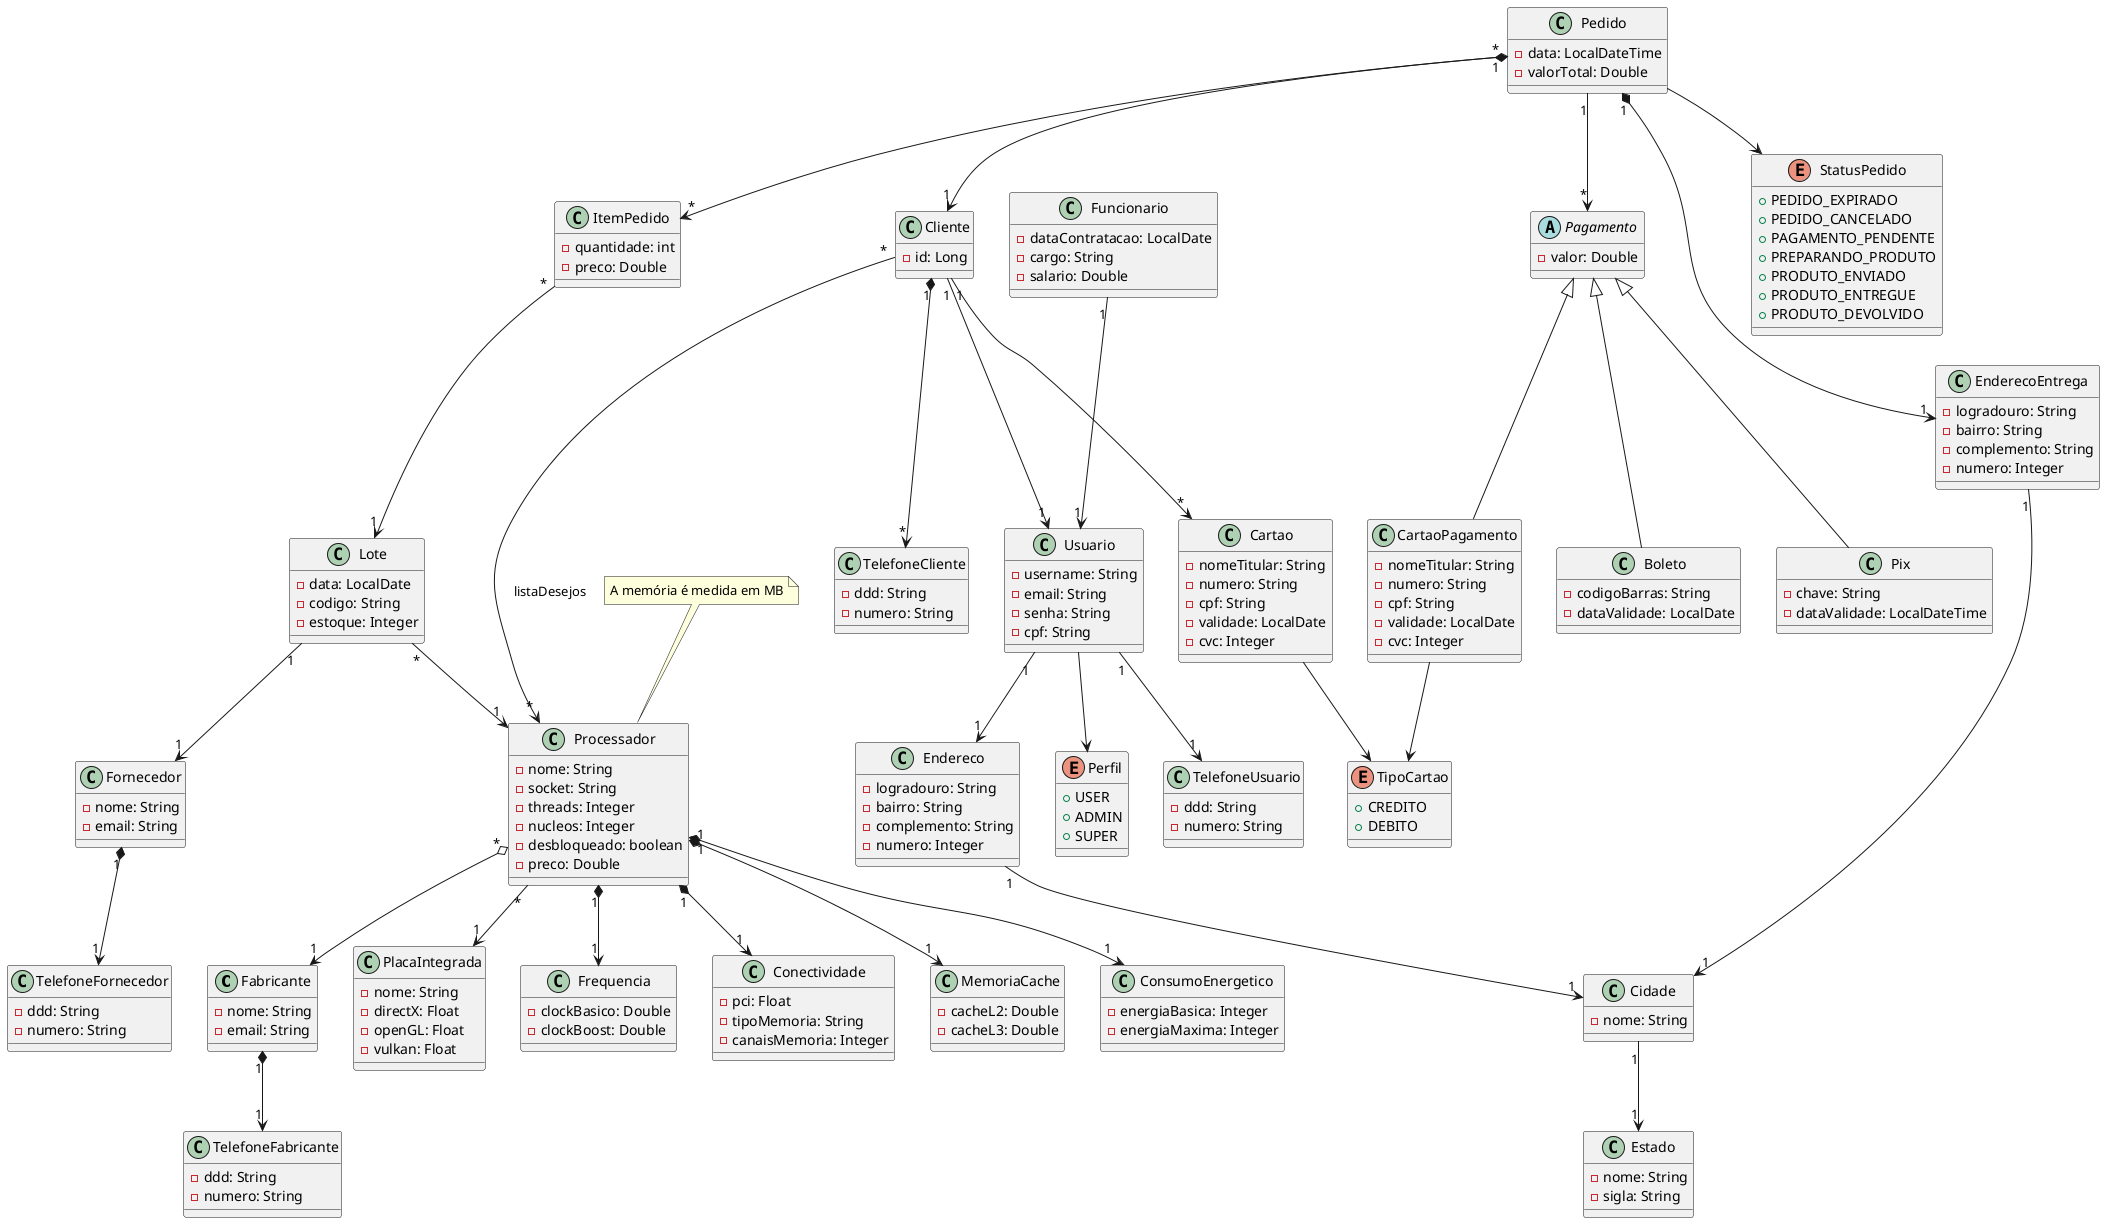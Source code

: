 @startuml

' CLASSES
class Fabricante {
    - nome: String
    - email: String
}

class Fornecedor {
    - nome: String
    - email: String
}

class Lote {
    - data: LocalDate
    - codigo: String
    - estoque: Integer
}

class Processador {
    - nome: String
    - socket: String
    - threads: Integer
    - nucleos: Integer
    - desbloqueado: boolean
    - preco: Double
}

class PlacaIntegrada {
    - nome: String
    - directX: Float
    - openGL: Float 
    - vulkan: Float 
}

class Usuario {
    - username: String
    - email: String
    - senha: String
    - cpf: String
}

class Cliente {
    - id: Long
}

class Funcionario {
    - dataContratacao: LocalDate
    - cargo: String
    - salario: Double
}

class Pedido {
    - data: LocalDateTime
    - valorTotal: Double
}

class ItemPedido {
    - quantidade: int
    - preco: Double
}

class Endereco {
    - logradouro: String
    - bairro: String
    - complemento: String
    - numero: Integer
}

class EnderecoEntrega {
    - logradouro: String
    - bairro: String
    - complemento: String
    - numero: Integer
}

abstract class Pagamento {
    - valor: Double 
}

class Pix extends Pagamento {
    - chave: String
    - dataValidade: LocalDateTime
}

class Boleto extends Pagamento {
    - codigoBarras: String 
    - dataValidade: LocalDate
}

class Cartao {
    - nomeTitular: String
    - numero: String
    - cpf: String
    - validade: LocalDate
    - cvc: Integer
}

class CartaoPagamento extends Pagamento {
    - nomeTitular: String
    - numero: String
    - cpf: String 
    - validade: LocalDate
    - cvc: Integer
}

class Frequencia {
    - clockBasico: Double 
    - clockBoost: Double 
}

class Conectividade {
    - pci: Float 
    - tipoMemoria: String 
    - canaisMemoria: Integer
}

class MemoriaCache {
    - cacheL2: Double 
    - cacheL3: Double 
}

class ConsumoEnergetico {
    - energiaBasica: Integer 
    - energiaMaxima: Integer
}

class TelefoneCliente {
    - ddd: String 
    - numero: String
}

class TelefoneFabricante {
    - ddd: String 
    - numero: String
}

class TelefoneFornecedor {
    - ddd: String
    - numero: String
}

class TelefoneUsuario {
    - ddd: String
    - numero: String
}

class Cidade {
    - nome: String
}

class Estado {
    - nome: String
    - sigla: String
}

enum StatusPedido {
    + PEDIDO_EXPIRADO
    + PEDIDO_CANCELADO
    + PAGAMENTO_PENDENTE
    + PREPARANDO_PRODUTO
    + PRODUTO_ENVIADO
    + PRODUTO_ENTREGUE
    + PRODUTO_DEVOLVIDO
}

enum TipoCartao {
    + CREDITO
    + DEBITO
}

enum Perfil {
    + USER
    + ADMIN
    + SUPER
}

' RELACIONAMENTOS
Processador "*" --> "1" PlacaIntegrada
Processador "*" o--> "1" Fabricante
Processador "1" *--> "1" Frequencia
Processador "1" *--> "1" Conectividade
Processador "1" *--> "1" MemoriaCache
Processador "1" *--> "1" ConsumoEnergetico

Fabricante "1" *--> "1" TelefoneFabricante

Fornecedor "1" *--> "1" TelefoneFornecedor

Lote "*" --> "1" Processador
Lote "1" --> "1" Fornecedor

Cliente "*" --> "*" Processador: listaDesejos
Cliente "1" *--> "*" TelefoneCliente
Cliente "1" --> "1" Usuario
Cliente "1" --> "*" Cartao

Usuario "1" --> "1" Endereco
Usuario --> Perfil
Usuario "1" --> "1" TelefoneUsuario

Funcionario "1" --> "1" Usuario

Pedido "*" --> "1" Cliente
Pedido "1" *--> "*" ItemPedido
Pedido "1" *--> "1" EnderecoEntrega
Pedido "1" --> "*" Pagamento
Pedido --> StatusPedido

Cartao --> TipoCartao

CartaoPagamento --> TipoCartao

Endereco "1" --> "1" Cidade

EnderecoEntrega "1" --> "1" Cidade

Cidade "1" --> "1" Estado

ItemPedido "*" --> "1" Lote

' ANOTAÇOES
note top of Processador {
    A memória é medida em MB
}

@enduml